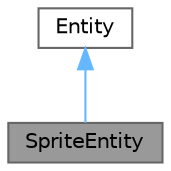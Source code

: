 digraph "SpriteEntity"
{
 // LATEX_PDF_SIZE
  bgcolor="transparent";
  edge [fontname=Helvetica,fontsize=10,labelfontname=Helvetica,labelfontsize=10];
  node [fontname=Helvetica,fontsize=10,shape=box,height=0.2,width=0.4];
  Node1 [id="Node000001",label="SpriteEntity",height=0.2,width=0.4,color="gray40", fillcolor="grey60", style="filled", fontcolor="black",tooltip="Represents a graphical entity using a sprite."];
  Node2 -> Node1 [id="edge1_Node000001_Node000002",dir="back",color="steelblue1",style="solid",tooltip=" "];
  Node2 [id="Node000002",label="Entity",height=0.2,width=0.4,color="gray40", fillcolor="white", style="filled",URL="$classEntity.html",tooltip="Base interface for all game entities."];
}
